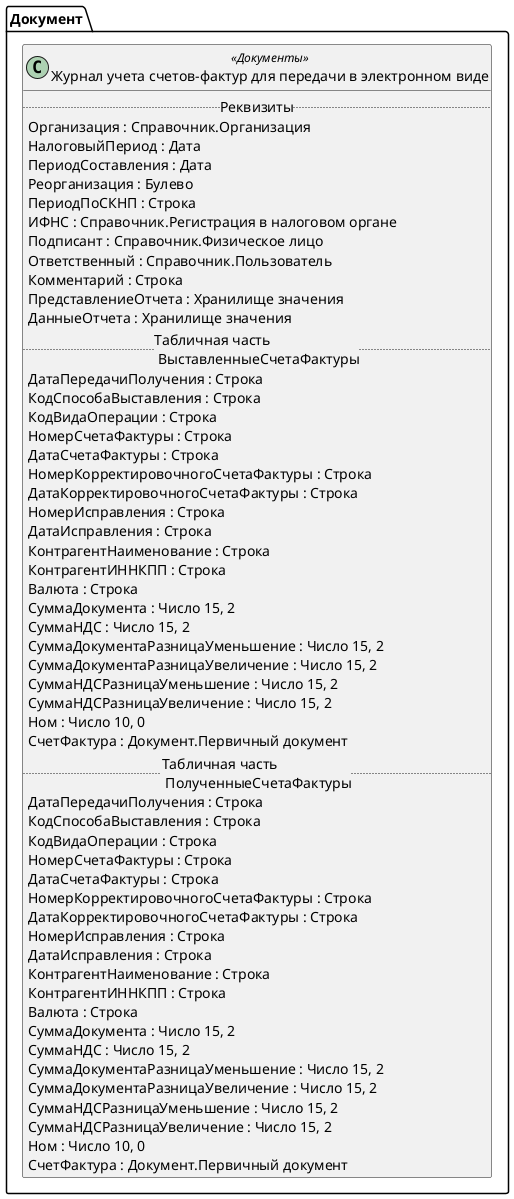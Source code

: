 ﻿@startuml ЖурналУчетаСчетовФактурДляПередачиВЭлектронномВиде
'!include templates.wsd
'..\include templates.wsd
class Документ.ЖурналУчетаСчетовФактурДляПередачиВЭлектронномВиде as "Журнал учета счетов-фактур для передачи в электронном виде" <<Документы>>
{
..Реквизиты..
Организация : Справочник.Организация
НалоговыйПериод : Дата
ПериодСоставления : Дата
Реорганизация : Булево
ПериодПоСКНП : Строка
ИФНС : Справочник.Регистрация в налоговом органе
Подписант : Справочник.Физическое лицо
Ответственный : Справочник.Пользователь
Комментарий : Строка
ПредставлениеОтчета : Хранилище значения
ДанныеОтчета : Хранилище значения
..Табличная часть \n ВыставленныеСчетаФактуры..
ДатаПередачиПолучения : Строка
КодСпособаВыставления : Строка
КодВидаОперации : Строка
НомерСчетаФактуры : Строка
ДатаСчетаФактуры : Строка
НомерКорректировочногоСчетаФактуры : Строка
ДатаКорректировочногоСчетаФактуры : Строка
НомерИсправления : Строка
ДатаИсправления : Строка
КонтрагентНаименование : Строка
КонтрагентИННКПП : Строка
Валюта : Строка
СуммаДокумента : Число 15, 2
СуммаНДС : Число 15, 2
СуммаДокументаРазницаУменьшение : Число 15, 2
СуммаДокументаРазницаУвеличение : Число 15, 2
СуммаНДСРазницаУменьшение : Число 15, 2
СуммаНДСРазницаУвеличение : Число 15, 2
Ном : Число 10, 0
СчетФактура : Документ.Первичный документ
..Табличная часть \n ПолученныеСчетаФактуры..
ДатаПередачиПолучения : Строка
КодСпособаВыставления : Строка
КодВидаОперации : Строка
НомерСчетаФактуры : Строка
ДатаСчетаФактуры : Строка
НомерКорректировочногоСчетаФактуры : Строка
ДатаКорректировочногоСчетаФактуры : Строка
НомерИсправления : Строка
ДатаИсправления : Строка
КонтрагентНаименование : Строка
КонтрагентИННКПП : Строка
Валюта : Строка
СуммаДокумента : Число 15, 2
СуммаНДС : Число 15, 2
СуммаДокументаРазницаУменьшение : Число 15, 2
СуммаДокументаРазницаУвеличение : Число 15, 2
СуммаНДСРазницаУменьшение : Число 15, 2
СуммаНДСРазницаУвеличение : Число 15, 2
Ном : Число 10, 0
СчетФактура : Документ.Первичный документ
}
@enduml
